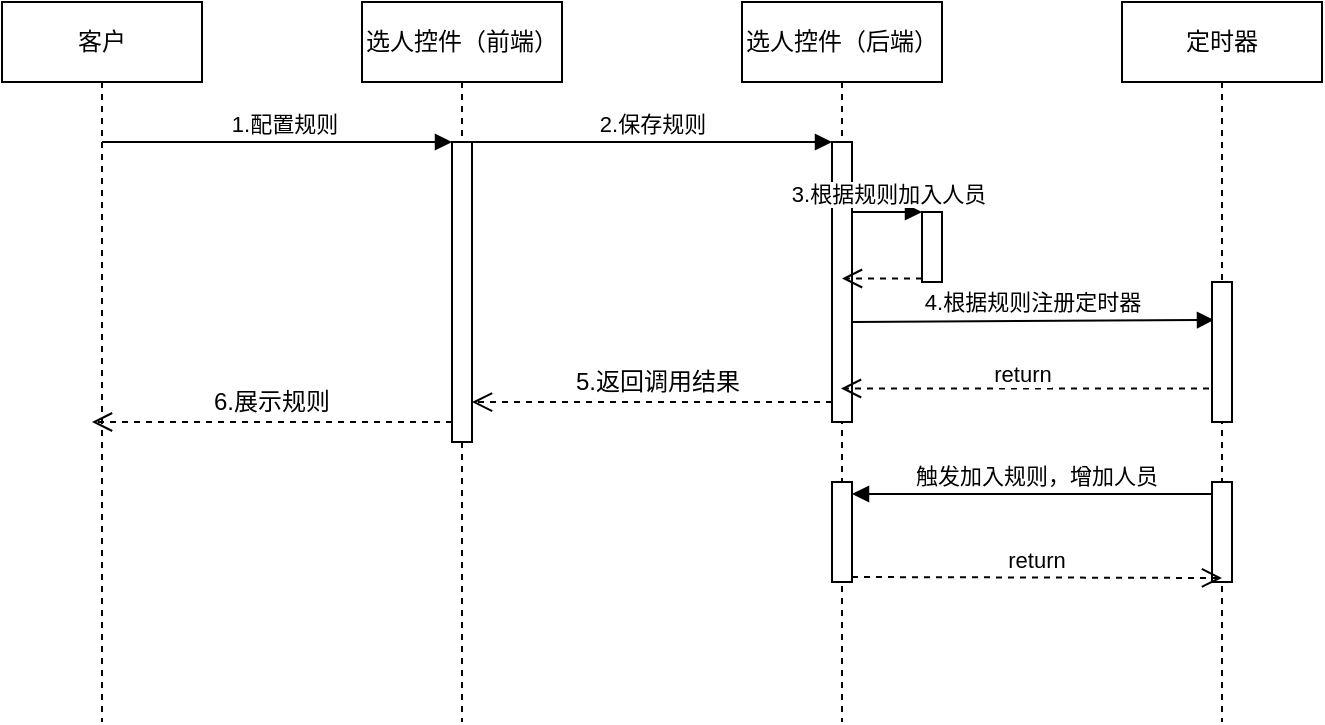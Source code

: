 <mxfile version="15.7.1" type="github">
  <diagram id="2i1AgCFSNw8VUDt2Nsr4" name="第 1 页">
    <mxGraphModel dx="1278" dy="539" grid="1" gridSize="10" guides="1" tooltips="1" connect="1" arrows="1" fold="1" page="1" pageScale="1" pageWidth="827" pageHeight="1169" math="0" shadow="0">
      <root>
        <mxCell id="0" />
        <mxCell id="1" parent="0" />
        <mxCell id="EBbauXGMRuYDV_OsrG0C-5" value="客户" style="shape=umlLifeline;perimeter=lifelinePerimeter;whiteSpace=wrap;html=1;container=1;collapsible=0;recursiveResize=0;outlineConnect=0;" vertex="1" parent="1">
          <mxGeometry x="100" y="400" width="100" height="360" as="geometry" />
        </mxCell>
        <mxCell id="EBbauXGMRuYDV_OsrG0C-29" value="" style="html=1;verticalAlign=bottom;endArrow=open;dashed=1;endSize=8;rounded=0;exitX=0;exitY=0.929;exitDx=0;exitDy=0;exitPerimeter=0;" edge="1" parent="EBbauXGMRuYDV_OsrG0C-5">
          <mxGeometry relative="1" as="geometry">
            <mxPoint x="45" y="210" as="targetPoint" />
            <mxPoint x="225" y="210" as="sourcePoint" />
          </mxGeometry>
        </mxCell>
        <mxCell id="EBbauXGMRuYDV_OsrG0C-6" value="选人控件（前端）" style="shape=umlLifeline;perimeter=lifelinePerimeter;whiteSpace=wrap;html=1;container=1;collapsible=0;recursiveResize=0;outlineConnect=0;" vertex="1" parent="1">
          <mxGeometry x="280" y="400" width="100" height="360" as="geometry" />
        </mxCell>
        <mxCell id="EBbauXGMRuYDV_OsrG0C-8" value="" style="html=1;points=[];perimeter=orthogonalPerimeter;" vertex="1" parent="EBbauXGMRuYDV_OsrG0C-6">
          <mxGeometry x="45" y="70" width="10" height="150" as="geometry" />
        </mxCell>
        <mxCell id="EBbauXGMRuYDV_OsrG0C-7" value="选人控件（后端）" style="shape=umlLifeline;perimeter=lifelinePerimeter;whiteSpace=wrap;html=1;container=1;collapsible=0;recursiveResize=0;outlineConnect=0;" vertex="1" parent="1">
          <mxGeometry x="470" y="400" width="100" height="360" as="geometry" />
        </mxCell>
        <mxCell id="EBbauXGMRuYDV_OsrG0C-11" value="" style="html=1;points=[];perimeter=orthogonalPerimeter;" vertex="1" parent="EBbauXGMRuYDV_OsrG0C-7">
          <mxGeometry x="45" y="70" width="10" height="140" as="geometry" />
        </mxCell>
        <mxCell id="EBbauXGMRuYDV_OsrG0C-24" value="" style="html=1;points=[];perimeter=orthogonalPerimeter;" vertex="1" parent="EBbauXGMRuYDV_OsrG0C-7">
          <mxGeometry x="45" y="240" width="10" height="50" as="geometry" />
        </mxCell>
        <mxCell id="EBbauXGMRuYDV_OsrG0C-9" value="1.配置规则" style="html=1;verticalAlign=bottom;endArrow=block;entryX=0;entryY=0;rounded=0;" edge="1" target="EBbauXGMRuYDV_OsrG0C-8" parent="1" source="EBbauXGMRuYDV_OsrG0C-5">
          <mxGeometry x="0.031" relative="1" as="geometry">
            <mxPoint x="255" y="470" as="sourcePoint" />
            <mxPoint x="1" as="offset" />
          </mxGeometry>
        </mxCell>
        <mxCell id="EBbauXGMRuYDV_OsrG0C-12" value="2.保存规则" style="html=1;verticalAlign=bottom;endArrow=block;entryX=0;entryY=0;rounded=0;" edge="1" target="EBbauXGMRuYDV_OsrG0C-11" parent="1" source="EBbauXGMRuYDV_OsrG0C-8">
          <mxGeometry relative="1" as="geometry">
            <mxPoint x="445" y="470" as="sourcePoint" />
          </mxGeometry>
        </mxCell>
        <mxCell id="EBbauXGMRuYDV_OsrG0C-14" value="" style="html=1;points=[];perimeter=orthogonalPerimeter;" vertex="1" parent="1">
          <mxGeometry x="560" y="505" width="10" height="35" as="geometry" />
        </mxCell>
        <mxCell id="EBbauXGMRuYDV_OsrG0C-15" value="3.根据规则加入人员" style="html=1;verticalAlign=bottom;endArrow=block;entryX=0;entryY=0;rounded=0;" edge="1" target="EBbauXGMRuYDV_OsrG0C-14" parent="1">
          <mxGeometry relative="1" as="geometry">
            <mxPoint x="525" y="505" as="sourcePoint" />
          </mxGeometry>
        </mxCell>
        <mxCell id="EBbauXGMRuYDV_OsrG0C-16" value="" style="html=1;verticalAlign=bottom;endArrow=open;dashed=1;endSize=8;exitX=0;exitY=0.95;rounded=0;" edge="1" source="EBbauXGMRuYDV_OsrG0C-14" parent="1" target="EBbauXGMRuYDV_OsrG0C-7">
          <mxGeometry relative="1" as="geometry">
            <mxPoint x="525" y="581" as="targetPoint" />
          </mxGeometry>
        </mxCell>
        <mxCell id="EBbauXGMRuYDV_OsrG0C-18" value="4.根据规则注册定时器" style="html=1;verticalAlign=bottom;endArrow=block;entryX=0.1;entryY=0.271;rounded=0;entryDx=0;entryDy=0;entryPerimeter=0;" edge="1" parent="1" target="EBbauXGMRuYDV_OsrG0C-31">
          <mxGeometry relative="1" as="geometry">
            <mxPoint x="525" y="560" as="sourcePoint" />
            <mxPoint x="590" y="560" as="targetPoint" />
          </mxGeometry>
        </mxCell>
        <mxCell id="EBbauXGMRuYDV_OsrG0C-19" value="" style="html=1;verticalAlign=bottom;endArrow=open;dashed=1;endSize=8;rounded=0;" edge="1" parent="1" source="EBbauXGMRuYDV_OsrG0C-30">
          <mxGeometry relative="1" as="geometry">
            <mxPoint x="519.5" y="593.25" as="targetPoint" />
            <mxPoint x="590" y="593" as="sourcePoint" />
          </mxGeometry>
        </mxCell>
        <mxCell id="EBbauXGMRuYDV_OsrG0C-34" value="return" style="edgeLabel;html=1;align=center;verticalAlign=middle;resizable=0;points=[];" vertex="1" connectable="0" parent="EBbauXGMRuYDV_OsrG0C-19">
          <mxGeometry x="-0.216" y="2" relative="1" as="geometry">
            <mxPoint x="-25" y="-10" as="offset" />
          </mxGeometry>
        </mxCell>
        <mxCell id="EBbauXGMRuYDV_OsrG0C-22" value="5.返回调用结果" style="text;html=1;strokeColor=none;fillColor=none;align=center;verticalAlign=middle;whiteSpace=wrap;rounded=0;" vertex="1" parent="1">
          <mxGeometry x="383" y="575" width="90" height="30" as="geometry" />
        </mxCell>
        <mxCell id="EBbauXGMRuYDV_OsrG0C-27" value="" style="html=1;verticalAlign=bottom;endArrow=open;dashed=1;endSize=8;rounded=0;exitX=0;exitY=0.929;exitDx=0;exitDy=0;exitPerimeter=0;" edge="1" parent="1" source="EBbauXGMRuYDV_OsrG0C-11" target="EBbauXGMRuYDV_OsrG0C-8">
          <mxGeometry relative="1" as="geometry">
            <mxPoint x="380" y="669.25" as="targetPoint" />
            <mxPoint x="450.5" y="669" as="sourcePoint" />
          </mxGeometry>
        </mxCell>
        <mxCell id="EBbauXGMRuYDV_OsrG0C-25" value="触发加入规则，增加人员" style="html=1;verticalAlign=bottom;endArrow=block;entryX=1;entryY=0;rounded=0;" edge="1" parent="1">
          <mxGeometry relative="1" as="geometry">
            <mxPoint x="709.5" y="646" as="sourcePoint" />
            <mxPoint x="525" y="646" as="targetPoint" />
          </mxGeometry>
        </mxCell>
        <mxCell id="EBbauXGMRuYDV_OsrG0C-30" value="定时器" style="shape=umlLifeline;perimeter=lifelinePerimeter;whiteSpace=wrap;html=1;container=1;collapsible=0;recursiveResize=0;outlineConnect=0;" vertex="1" parent="1">
          <mxGeometry x="660" y="400" width="100" height="360" as="geometry" />
        </mxCell>
        <mxCell id="EBbauXGMRuYDV_OsrG0C-31" value="" style="html=1;points=[];perimeter=orthogonalPerimeter;" vertex="1" parent="EBbauXGMRuYDV_OsrG0C-30">
          <mxGeometry x="45" y="140" width="10" height="70" as="geometry" />
        </mxCell>
        <mxCell id="EBbauXGMRuYDV_OsrG0C-32" value="" style="html=1;points=[];perimeter=orthogonalPerimeter;" vertex="1" parent="EBbauXGMRuYDV_OsrG0C-30">
          <mxGeometry x="45" y="240" width="10" height="50" as="geometry" />
        </mxCell>
        <mxCell id="EBbauXGMRuYDV_OsrG0C-26" value="return" style="html=1;verticalAlign=bottom;endArrow=open;dashed=1;endSize=8;exitX=1;exitY=0.95;rounded=0;" edge="1" source="EBbauXGMRuYDV_OsrG0C-24" parent="1">
          <mxGeometry relative="1" as="geometry">
            <mxPoint x="710" y="688" as="targetPoint" />
          </mxGeometry>
        </mxCell>
        <mxCell id="EBbauXGMRuYDV_OsrG0C-35" value="6.展示规则" style="text;html=1;strokeColor=none;fillColor=none;align=center;verticalAlign=middle;whiteSpace=wrap;rounded=0;" vertex="1" parent="1">
          <mxGeometry x="190" y="585" width="90" height="30" as="geometry" />
        </mxCell>
      </root>
    </mxGraphModel>
  </diagram>
</mxfile>
